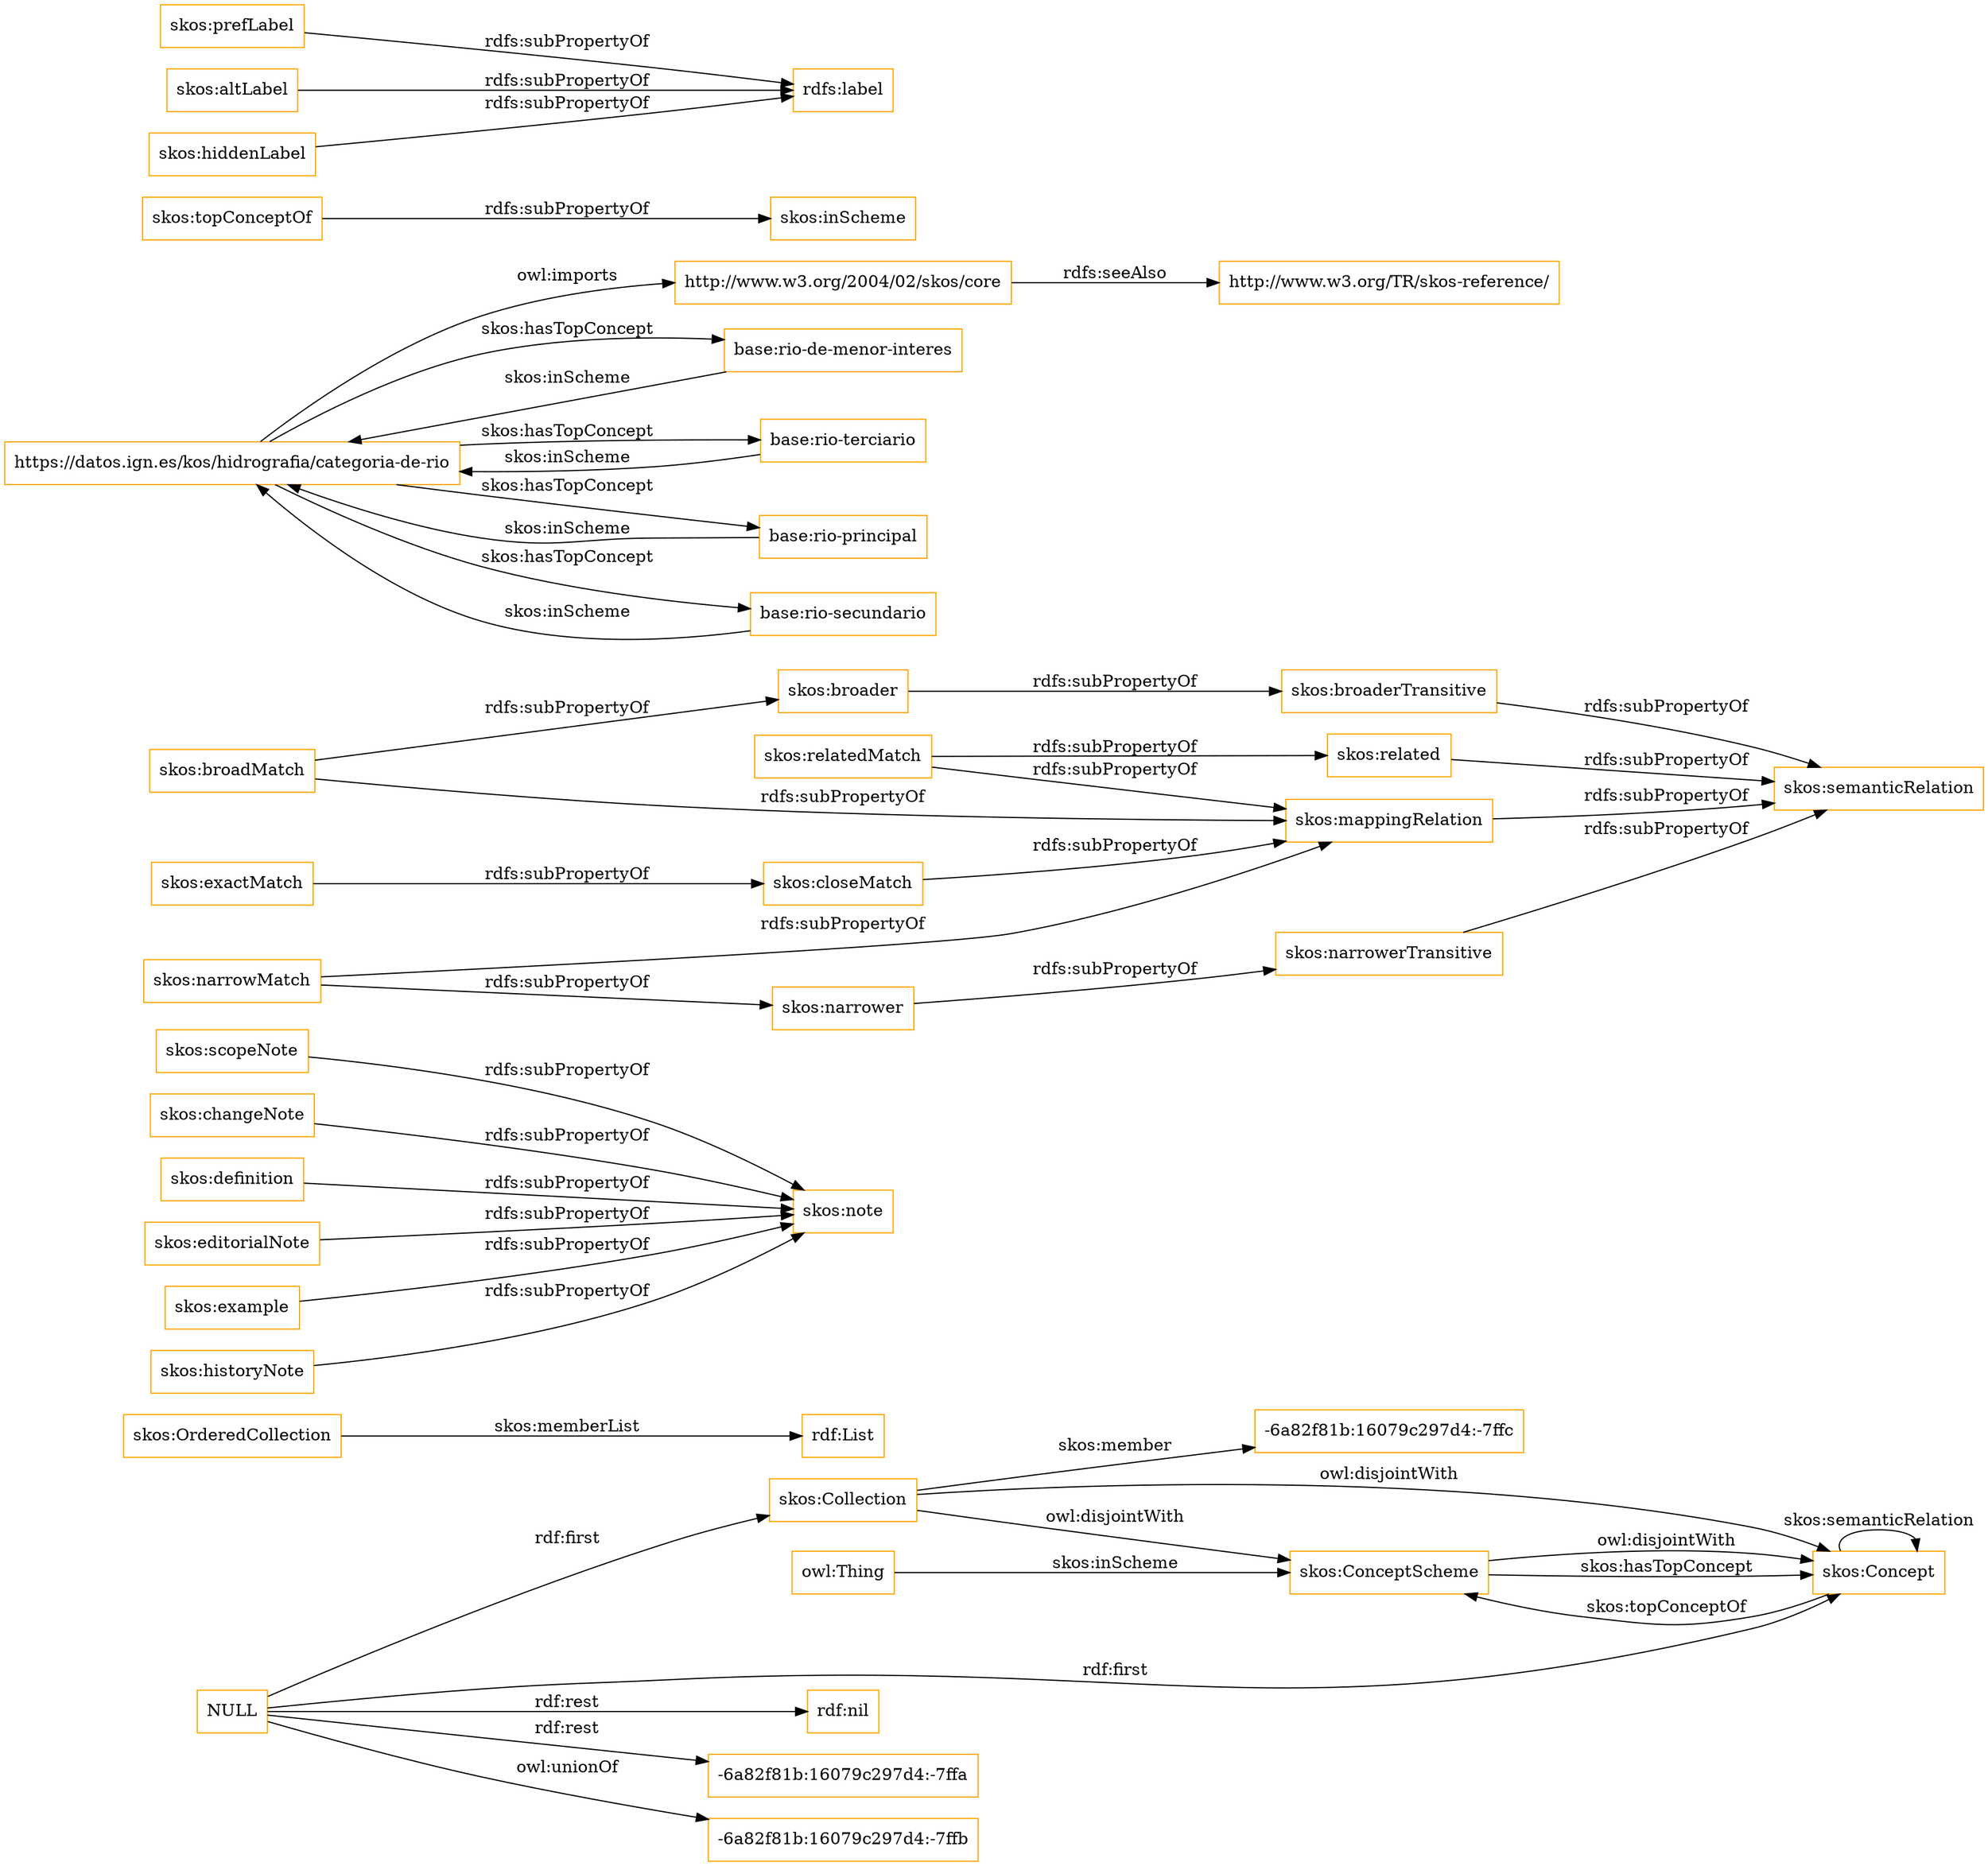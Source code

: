 digraph ar2dtool_diagram { 
rankdir=LR;
size="1501"
node [shape = rectangle, color="orange"]; "-6a82f81b:16079c297d4:-7ffc" "skos:OrderedCollection" "skos:Collection" "skos:ConceptScheme" "skos:Concept" ; /*classes style*/
	"NULL" -> "rdf:nil" [ label = "rdf:rest" ];
	"NULL" -> "skos:Collection" [ label = "rdf:first" ];
	"NULL" -> "-6a82f81b:16079c297d4:-7ffa" [ label = "rdf:rest" ];
	"NULL" -> "skos:Concept" [ label = "rdf:first" ];
	"NULL" -> "-6a82f81b:16079c297d4:-7ffb" [ label = "owl:unionOf" ];
	"skos:scopeNote" -> "skos:note" [ label = "rdfs:subPropertyOf" ];
	"skos:closeMatch" -> "skos:mappingRelation" [ label = "rdfs:subPropertyOf" ];
	"https://datos.ign.es/kos/hidrografia/categoria-de-rio" -> "http://www.w3.org/2004/02/skos/core" [ label = "owl:imports" ];
	"https://datos.ign.es/kos/hidrografia/categoria-de-rio" -> "base:rio-de-menor-interes" [ label = "skos:hasTopConcept" ];
	"https://datos.ign.es/kos/hidrografia/categoria-de-rio" -> "base:rio-terciario" [ label = "skos:hasTopConcept" ];
	"https://datos.ign.es/kos/hidrografia/categoria-de-rio" -> "base:rio-principal" [ label = "skos:hasTopConcept" ];
	"https://datos.ign.es/kos/hidrografia/categoria-de-rio" -> "base:rio-secundario" [ label = "skos:hasTopConcept" ];
	"skos:relatedMatch" -> "skos:related" [ label = "rdfs:subPropertyOf" ];
	"skos:relatedMatch" -> "skos:mappingRelation" [ label = "rdfs:subPropertyOf" ];
	"skos:ConceptScheme" -> "skos:Concept" [ label = "owl:disjointWith" ];
	"skos:related" -> "skos:semanticRelation" [ label = "rdfs:subPropertyOf" ];
	"skos:topConceptOf" -> "skos:inScheme" [ label = "rdfs:subPropertyOf" ];
	"skos:broadMatch" -> "skos:broader" [ label = "rdfs:subPropertyOf" ];
	"skos:broadMatch" -> "skos:mappingRelation" [ label = "rdfs:subPropertyOf" ];
	"skos:changeNote" -> "skos:note" [ label = "rdfs:subPropertyOf" ];
	"skos:definition" -> "skos:note" [ label = "rdfs:subPropertyOf" ];
	"skos:editorialNote" -> "skos:note" [ label = "rdfs:subPropertyOf" ];
	"skos:example" -> "skos:note" [ label = "rdfs:subPropertyOf" ];
	"skos:historyNote" -> "skos:note" [ label = "rdfs:subPropertyOf" ];
	"skos:exactMatch" -> "skos:closeMatch" [ label = "rdfs:subPropertyOf" ];
	"skos:prefLabel" -> "rdfs:label" [ label = "rdfs:subPropertyOf" ];
	"base:rio-de-menor-interes" -> "https://datos.ign.es/kos/hidrografia/categoria-de-rio" [ label = "skos:inScheme" ];
	"base:rio-principal" -> "https://datos.ign.es/kos/hidrografia/categoria-de-rio" [ label = "skos:inScheme" ];
	"skos:altLabel" -> "rdfs:label" [ label = "rdfs:subPropertyOf" ];
	"skos:broaderTransitive" -> "skos:semanticRelation" [ label = "rdfs:subPropertyOf" ];
	"base:rio-secundario" -> "https://datos.ign.es/kos/hidrografia/categoria-de-rio" [ label = "skos:inScheme" ];
	"skos:broader" -> "skos:broaderTransitive" [ label = "rdfs:subPropertyOf" ];
	"skos:mappingRelation" -> "skos:semanticRelation" [ label = "rdfs:subPropertyOf" ];
	"base:rio-terciario" -> "https://datos.ign.es/kos/hidrografia/categoria-de-rio" [ label = "skos:inScheme" ];
	"skos:hiddenLabel" -> "rdfs:label" [ label = "rdfs:subPropertyOf" ];
	"http://www.w3.org/2004/02/skos/core" -> "http://www.w3.org/TR/skos-reference/" [ label = "rdfs:seeAlso" ];
	"skos:Collection" -> "skos:ConceptScheme" [ label = "owl:disjointWith" ];
	"skos:Collection" -> "skos:Concept" [ label = "owl:disjointWith" ];
	"skos:narrowMatch" -> "skos:narrower" [ label = "rdfs:subPropertyOf" ];
	"skos:narrowMatch" -> "skos:mappingRelation" [ label = "rdfs:subPropertyOf" ];
	"skos:narrower" -> "skos:narrowerTransitive" [ label = "rdfs:subPropertyOf" ];
	"skos:narrowerTransitive" -> "skos:semanticRelation" [ label = "rdfs:subPropertyOf" ];
	"skos:OrderedCollection" -> "rdf:List" [ label = "skos:memberList" ];
	"skos:Concept" -> "skos:ConceptScheme" [ label = "skos:topConceptOf" ];
	"skos:Concept" -> "skos:Concept" [ label = "skos:semanticRelation" ];
	"skos:Collection" -> "-6a82f81b:16079c297d4:-7ffc" [ label = "skos:member" ];
	"skos:ConceptScheme" -> "skos:Concept" [ label = "skos:hasTopConcept" ];
	"owl:Thing" -> "skos:ConceptScheme" [ label = "skos:inScheme" ];

}
